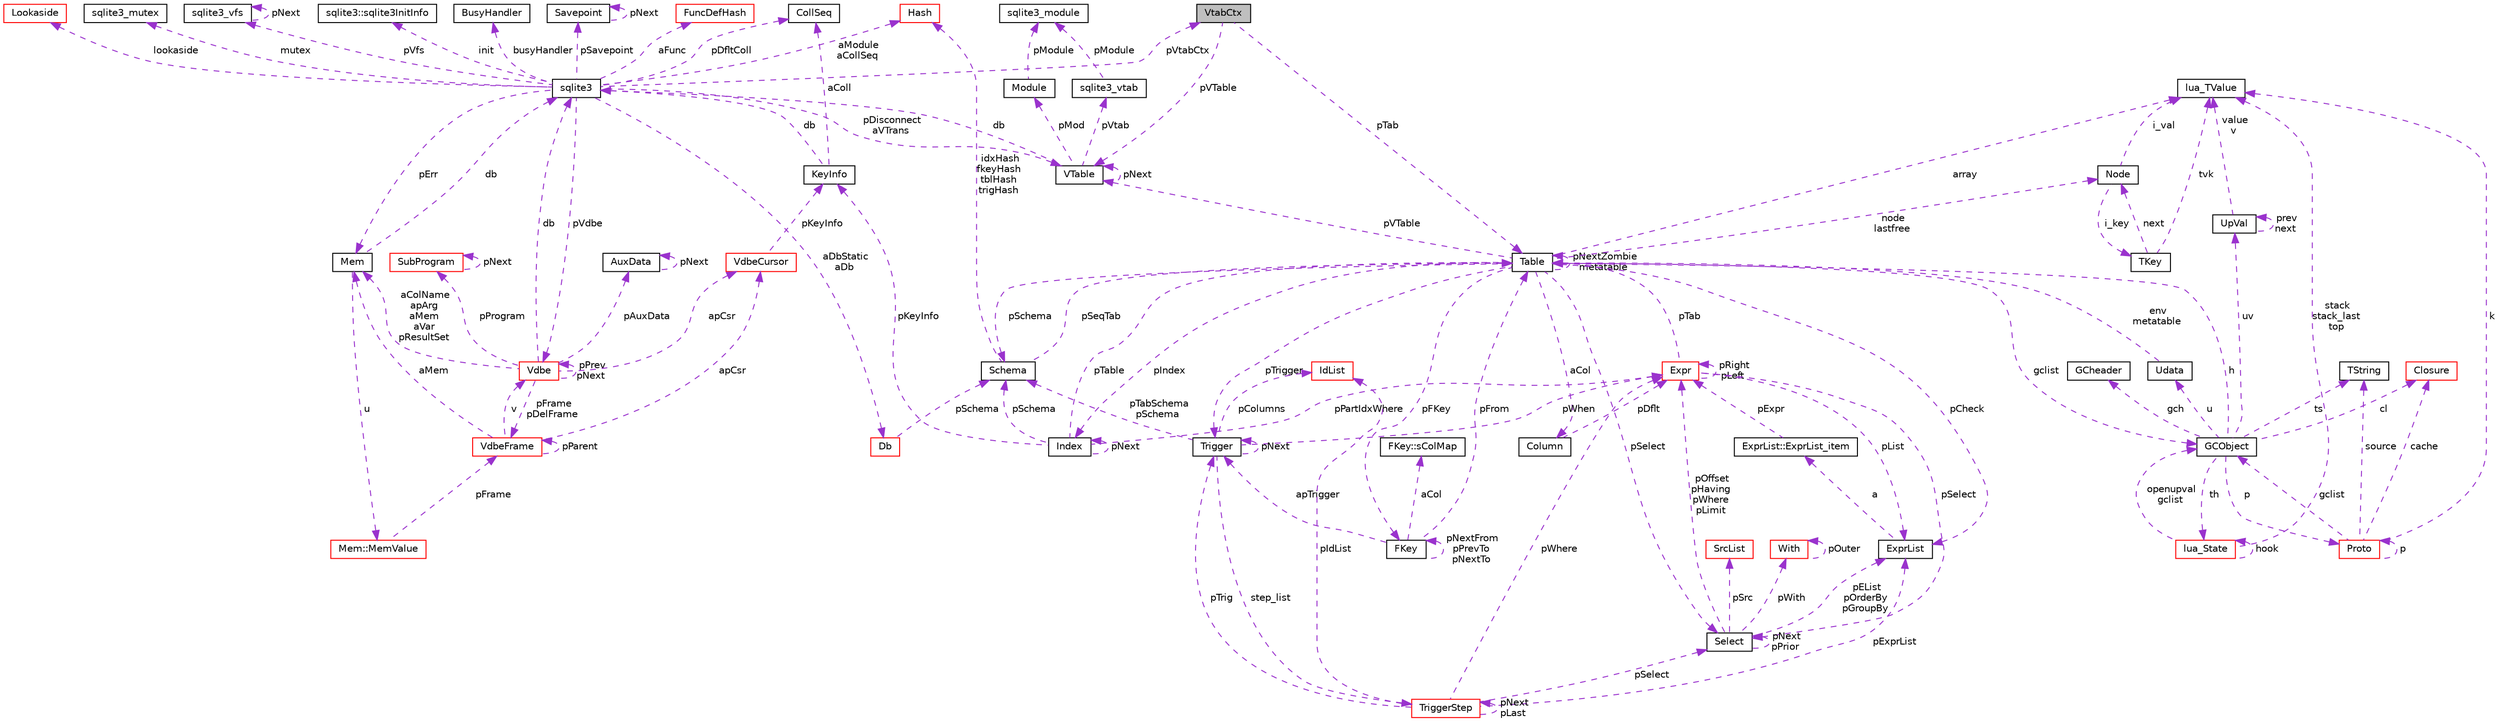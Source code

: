 digraph "VtabCtx"
{
  edge [fontname="Helvetica",fontsize="10",labelfontname="Helvetica",labelfontsize="10"];
  node [fontname="Helvetica",fontsize="10",shape=record];
  Node1 [label="VtabCtx",height=0.2,width=0.4,color="black", fillcolor="grey75", style="filled", fontcolor="black"];
  Node2 -> Node1 [dir="back",color="darkorchid3",fontsize="10",style="dashed",label=" pVTable" ,fontname="Helvetica"];
  Node2 [label="VTable",height=0.2,width=0.4,color="black", fillcolor="white", style="filled",URL="$struct_v_table.html"];
  Node3 -> Node2 [dir="back",color="darkorchid3",fontsize="10",style="dashed",label=" db" ,fontname="Helvetica"];
  Node3 [label="sqlite3",height=0.2,width=0.4,color="black", fillcolor="white", style="filled",URL="$structsqlite3.html"];
  Node4 -> Node3 [dir="back",color="darkorchid3",fontsize="10",style="dashed",label=" pErr" ,fontname="Helvetica"];
  Node4 [label="Mem",height=0.2,width=0.4,color="black", fillcolor="white", style="filled",URL="$struct_mem.html"];
  Node5 -> Node4 [dir="back",color="darkorchid3",fontsize="10",style="dashed",label=" u" ,fontname="Helvetica"];
  Node5 [label="Mem::MemValue",height=0.2,width=0.4,color="red", fillcolor="white", style="filled",URL="$union_mem_1_1_mem_value.html"];
  Node6 -> Node5 [dir="back",color="darkorchid3",fontsize="10",style="dashed",label=" pFrame" ,fontname="Helvetica"];
  Node6 [label="VdbeFrame",height=0.2,width=0.4,color="red", fillcolor="white", style="filled",URL="$struct_vdbe_frame.html"];
  Node4 -> Node6 [dir="back",color="darkorchid3",fontsize="10",style="dashed",label=" aMem" ,fontname="Helvetica"];
  Node7 -> Node6 [dir="back",color="darkorchid3",fontsize="10",style="dashed",label=" v" ,fontname="Helvetica"];
  Node7 [label="Vdbe",height=0.2,width=0.4,color="red", fillcolor="white", style="filled",URL="$struct_vdbe.html"];
  Node7 -> Node7 [dir="back",color="darkorchid3",fontsize="10",style="dashed",label=" pPrev\npNext" ,fontname="Helvetica"];
  Node4 -> Node7 [dir="back",color="darkorchid3",fontsize="10",style="dashed",label=" aColName\napArg\naMem\naVar\npResultSet" ,fontname="Helvetica"];
  Node3 -> Node7 [dir="back",color="darkorchid3",fontsize="10",style="dashed",label=" db" ,fontname="Helvetica"];
  Node6 -> Node7 [dir="back",color="darkorchid3",fontsize="10",style="dashed",label=" pFrame\npDelFrame" ,fontname="Helvetica"];
  Node8 -> Node7 [dir="back",color="darkorchid3",fontsize="10",style="dashed",label=" pAuxData" ,fontname="Helvetica"];
  Node8 [label="AuxData",height=0.2,width=0.4,color="black", fillcolor="white", style="filled",URL="$struct_aux_data.html"];
  Node8 -> Node8 [dir="back",color="darkorchid3",fontsize="10",style="dashed",label=" pNext" ,fontname="Helvetica"];
  Node9 -> Node7 [dir="back",color="darkorchid3",fontsize="10",style="dashed",label=" pProgram" ,fontname="Helvetica"];
  Node9 [label="SubProgram",height=0.2,width=0.4,color="red", fillcolor="white", style="filled",URL="$struct_sub_program.html"];
  Node9 -> Node9 [dir="back",color="darkorchid3",fontsize="10",style="dashed",label=" pNext" ,fontname="Helvetica"];
  Node10 -> Node7 [dir="back",color="darkorchid3",fontsize="10",style="dashed",label=" apCsr" ,fontname="Helvetica"];
  Node10 [label="VdbeCursor",height=0.2,width=0.4,color="red", fillcolor="white", style="filled",URL="$struct_vdbe_cursor.html"];
  Node11 -> Node10 [dir="back",color="darkorchid3",fontsize="10",style="dashed",label=" pKeyInfo" ,fontname="Helvetica"];
  Node11 [label="KeyInfo",height=0.2,width=0.4,color="black", fillcolor="white", style="filled",URL="$struct_key_info.html"];
  Node3 -> Node11 [dir="back",color="darkorchid3",fontsize="10",style="dashed",label=" db" ,fontname="Helvetica"];
  Node12 -> Node11 [dir="back",color="darkorchid3",fontsize="10",style="dashed",label=" aColl" ,fontname="Helvetica"];
  Node12 [label="CollSeq",height=0.2,width=0.4,color="black", fillcolor="white", style="filled",URL="$struct_coll_seq.html"];
  Node6 -> Node6 [dir="back",color="darkorchid3",fontsize="10",style="dashed",label=" pParent" ,fontname="Helvetica"];
  Node10 -> Node6 [dir="back",color="darkorchid3",fontsize="10",style="dashed",label=" apCsr" ,fontname="Helvetica"];
  Node3 -> Node4 [dir="back",color="darkorchid3",fontsize="10",style="dashed",label=" db" ,fontname="Helvetica"];
  Node7 -> Node3 [dir="back",color="darkorchid3",fontsize="10",style="dashed",label=" pVdbe" ,fontname="Helvetica"];
  Node13 -> Node3 [dir="back",color="darkorchid3",fontsize="10",style="dashed",label=" pSavepoint" ,fontname="Helvetica"];
  Node13 [label="Savepoint",height=0.2,width=0.4,color="black", fillcolor="white", style="filled",URL="$struct_savepoint.html"];
  Node13 -> Node13 [dir="back",color="darkorchid3",fontsize="10",style="dashed",label=" pNext" ,fontname="Helvetica"];
  Node14 -> Node3 [dir="back",color="darkorchid3",fontsize="10",style="dashed",label=" aFunc" ,fontname="Helvetica"];
  Node14 [label="FuncDefHash",height=0.2,width=0.4,color="red", fillcolor="white", style="filled",URL="$struct_func_def_hash.html"];
  Node15 -> Node3 [dir="back",color="darkorchid3",fontsize="10",style="dashed",label=" lookaside" ,fontname="Helvetica"];
  Node15 [label="Lookaside",height=0.2,width=0.4,color="red", fillcolor="white", style="filled",URL="$struct_lookaside.html"];
  Node16 -> Node3 [dir="back",color="darkorchid3",fontsize="10",style="dashed",label=" mutex" ,fontname="Helvetica"];
  Node16 [label="sqlite3_mutex",height=0.2,width=0.4,color="black", fillcolor="white", style="filled",URL="$structsqlite3__mutex.html"];
  Node17 -> Node3 [dir="back",color="darkorchid3",fontsize="10",style="dashed",label=" pVfs" ,fontname="Helvetica"];
  Node17 [label="sqlite3_vfs",height=0.2,width=0.4,color="black", fillcolor="white", style="filled",URL="$structsqlite3__vfs.html"];
  Node17 -> Node17 [dir="back",color="darkorchid3",fontsize="10",style="dashed",label=" pNext" ,fontname="Helvetica"];
  Node18 -> Node3 [dir="back",color="darkorchid3",fontsize="10",style="dashed",label=" init" ,fontname="Helvetica"];
  Node18 [label="sqlite3::sqlite3InitInfo",height=0.2,width=0.4,color="black", fillcolor="white", style="filled",URL="$structsqlite3_1_1sqlite3_init_info.html"];
  Node19 -> Node3 [dir="back",color="darkorchid3",fontsize="10",style="dashed",label=" busyHandler" ,fontname="Helvetica"];
  Node19 [label="BusyHandler",height=0.2,width=0.4,color="black", fillcolor="white", style="filled",URL="$struct_busy_handler.html"];
  Node1 -> Node3 [dir="back",color="darkorchid3",fontsize="10",style="dashed",label=" pVtabCtx" ,fontname="Helvetica"];
  Node12 -> Node3 [dir="back",color="darkorchid3",fontsize="10",style="dashed",label=" pDfltColl" ,fontname="Helvetica"];
  Node2 -> Node3 [dir="back",color="darkorchid3",fontsize="10",style="dashed",label=" pDisconnect\naVTrans" ,fontname="Helvetica"];
  Node20 -> Node3 [dir="back",color="darkorchid3",fontsize="10",style="dashed",label=" aDbStatic\naDb" ,fontname="Helvetica"];
  Node20 [label="Db",height=0.2,width=0.4,color="red", fillcolor="white", style="filled",URL="$struct_db.html"];
  Node21 -> Node20 [dir="back",color="darkorchid3",fontsize="10",style="dashed",label=" pSchema" ,fontname="Helvetica"];
  Node21 [label="Schema",height=0.2,width=0.4,color="black", fillcolor="white", style="filled",URL="$struct_schema.html"];
  Node22 -> Node21 [dir="back",color="darkorchid3",fontsize="10",style="dashed",label=" pSeqTab" ,fontname="Helvetica"];
  Node22 [label="Table",height=0.2,width=0.4,color="black", fillcolor="white", style="filled",URL="$struct_table.html"];
  Node23 -> Node22 [dir="back",color="darkorchid3",fontsize="10",style="dashed",label=" node\nlastfree" ,fontname="Helvetica"];
  Node23 [label="Node",height=0.2,width=0.4,color="black", fillcolor="white", style="filled",URL="$struct_node.html"];
  Node24 -> Node23 [dir="back",color="darkorchid3",fontsize="10",style="dashed",label=" i_val" ,fontname="Helvetica"];
  Node24 [label="lua_TValue",height=0.2,width=0.4,color="black", fillcolor="white", style="filled",URL="$structlua___t_value.html"];
  Node25 -> Node23 [dir="back",color="darkorchid3",fontsize="10",style="dashed",label=" i_key" ,fontname="Helvetica"];
  Node25 [label="TKey",height=0.2,width=0.4,color="black", fillcolor="white", style="filled",URL="$union_t_key.html"];
  Node23 -> Node25 [dir="back",color="darkorchid3",fontsize="10",style="dashed",label=" next" ,fontname="Helvetica"];
  Node24 -> Node25 [dir="back",color="darkorchid3",fontsize="10",style="dashed",label=" tvk" ,fontname="Helvetica"];
  Node21 -> Node22 [dir="back",color="darkorchid3",fontsize="10",style="dashed",label=" pSchema" ,fontname="Helvetica"];
  Node24 -> Node22 [dir="back",color="darkorchid3",fontsize="10",style="dashed",label=" array" ,fontname="Helvetica"];
  Node26 -> Node22 [dir="back",color="darkorchid3",fontsize="10",style="dashed",label=" aCol" ,fontname="Helvetica"];
  Node26 [label="Column",height=0.2,width=0.4,color="black", fillcolor="white", style="filled",URL="$struct_column.html"];
  Node27 -> Node26 [dir="back",color="darkorchid3",fontsize="10",style="dashed",label=" pDflt" ,fontname="Helvetica"];
  Node27 [label="Expr",height=0.2,width=0.4,color="red", fillcolor="white", style="filled",URL="$struct_expr.html"];
  Node27 -> Node27 [dir="back",color="darkorchid3",fontsize="10",style="dashed",label=" pRight\npLeft" ,fontname="Helvetica"];
  Node22 -> Node27 [dir="back",color="darkorchid3",fontsize="10",style="dashed",label=" pTab" ,fontname="Helvetica"];
  Node28 -> Node27 [dir="back",color="darkorchid3",fontsize="10",style="dashed",label=" pSelect" ,fontname="Helvetica"];
  Node28 [label="Select",height=0.2,width=0.4,color="black", fillcolor="white", style="filled",URL="$struct_select.html"];
  Node27 -> Node28 [dir="back",color="darkorchid3",fontsize="10",style="dashed",label=" pOffset\npHaving\npWhere\npLimit" ,fontname="Helvetica"];
  Node29 -> Node28 [dir="back",color="darkorchid3",fontsize="10",style="dashed",label=" pWith" ,fontname="Helvetica"];
  Node29 [label="With",height=0.2,width=0.4,color="red", fillcolor="white", style="filled",URL="$struct_with.html"];
  Node29 -> Node29 [dir="back",color="darkorchid3",fontsize="10",style="dashed",label=" pOuter" ,fontname="Helvetica"];
  Node28 -> Node28 [dir="back",color="darkorchid3",fontsize="10",style="dashed",label=" pNext\npPrior" ,fontname="Helvetica"];
  Node30 -> Node28 [dir="back",color="darkorchid3",fontsize="10",style="dashed",label=" pSrc" ,fontname="Helvetica"];
  Node30 [label="SrcList",height=0.2,width=0.4,color="red", fillcolor="white", style="filled",URL="$struct_src_list.html"];
  Node31 -> Node28 [dir="back",color="darkorchid3",fontsize="10",style="dashed",label=" pEList\npOrderBy\npGroupBy" ,fontname="Helvetica"];
  Node31 [label="ExprList",height=0.2,width=0.4,color="black", fillcolor="white", style="filled",URL="$struct_expr_list.html"];
  Node32 -> Node31 [dir="back",color="darkorchid3",fontsize="10",style="dashed",label=" a" ,fontname="Helvetica"];
  Node32 [label="ExprList::ExprList_item",height=0.2,width=0.4,color="black", fillcolor="white", style="filled",URL="$struct_expr_list_1_1_expr_list__item.html"];
  Node27 -> Node32 [dir="back",color="darkorchid3",fontsize="10",style="dashed",label=" pExpr" ,fontname="Helvetica"];
  Node31 -> Node27 [dir="back",color="darkorchid3",fontsize="10",style="dashed",label=" pList" ,fontname="Helvetica"];
  Node33 -> Node22 [dir="back",color="darkorchid3",fontsize="10",style="dashed",label=" pFKey" ,fontname="Helvetica"];
  Node33 [label="FKey",height=0.2,width=0.4,color="black", fillcolor="white", style="filled",URL="$struct_f_key.html"];
  Node34 -> Node33 [dir="back",color="darkorchid3",fontsize="10",style="dashed",label=" aCol" ,fontname="Helvetica"];
  Node34 [label="FKey::sColMap",height=0.2,width=0.4,color="black", fillcolor="white", style="filled",URL="$struct_f_key_1_1s_col_map.html"];
  Node33 -> Node33 [dir="back",color="darkorchid3",fontsize="10",style="dashed",label=" pNextFrom\npPrevTo\npNextTo" ,fontname="Helvetica"];
  Node22 -> Node33 [dir="back",color="darkorchid3",fontsize="10",style="dashed",label=" pFrom" ,fontname="Helvetica"];
  Node35 -> Node33 [dir="back",color="darkorchid3",fontsize="10",style="dashed",label=" apTrigger" ,fontname="Helvetica"];
  Node35 [label="Trigger",height=0.2,width=0.4,color="black", fillcolor="white", style="filled",URL="$struct_trigger.html"];
  Node36 -> Node35 [dir="back",color="darkorchid3",fontsize="10",style="dashed",label=" step_list" ,fontname="Helvetica"];
  Node36 [label="TriggerStep",height=0.2,width=0.4,color="red", fillcolor="white", style="filled",URL="$struct_trigger_step.html"];
  Node36 -> Node36 [dir="back",color="darkorchid3",fontsize="10",style="dashed",label=" pNext\npLast" ,fontname="Helvetica"];
  Node27 -> Node36 [dir="back",color="darkorchid3",fontsize="10",style="dashed",label=" pWhere" ,fontname="Helvetica"];
  Node37 -> Node36 [dir="back",color="darkorchid3",fontsize="10",style="dashed",label=" pIdList" ,fontname="Helvetica"];
  Node37 [label="IdList",height=0.2,width=0.4,color="red", fillcolor="white", style="filled",URL="$struct_id_list.html"];
  Node28 -> Node36 [dir="back",color="darkorchid3",fontsize="10",style="dashed",label=" pSelect" ,fontname="Helvetica"];
  Node35 -> Node36 [dir="back",color="darkorchid3",fontsize="10",style="dashed",label=" pTrig" ,fontname="Helvetica"];
  Node31 -> Node36 [dir="back",color="darkorchid3",fontsize="10",style="dashed",label=" pExprList" ,fontname="Helvetica"];
  Node21 -> Node35 [dir="back",color="darkorchid3",fontsize="10",style="dashed",label=" pTabSchema\npSchema" ,fontname="Helvetica"];
  Node27 -> Node35 [dir="back",color="darkorchid3",fontsize="10",style="dashed",label=" pWhen" ,fontname="Helvetica"];
  Node37 -> Node35 [dir="back",color="darkorchid3",fontsize="10",style="dashed",label=" pColumns" ,fontname="Helvetica"];
  Node35 -> Node35 [dir="back",color="darkorchid3",fontsize="10",style="dashed",label=" pNext" ,fontname="Helvetica"];
  Node2 -> Node22 [dir="back",color="darkorchid3",fontsize="10",style="dashed",label=" pVTable" ,fontname="Helvetica"];
  Node22 -> Node22 [dir="back",color="darkorchid3",fontsize="10",style="dashed",label=" pNextZombie\nmetatable" ,fontname="Helvetica"];
  Node35 -> Node22 [dir="back",color="darkorchid3",fontsize="10",style="dashed",label=" pTrigger" ,fontname="Helvetica"];
  Node28 -> Node22 [dir="back",color="darkorchid3",fontsize="10",style="dashed",label=" pSelect" ,fontname="Helvetica"];
  Node38 -> Node22 [dir="back",color="darkorchid3",fontsize="10",style="dashed",label=" gclist" ,fontname="Helvetica"];
  Node38 [label="GCObject",height=0.2,width=0.4,color="black", fillcolor="white", style="filled",URL="$union_g_c_object.html"];
  Node39 -> Node38 [dir="back",color="darkorchid3",fontsize="10",style="dashed",label=" uv" ,fontname="Helvetica"];
  Node39 [label="UpVal",height=0.2,width=0.4,color="black", fillcolor="white", style="filled",URL="$struct_up_val.html"];
  Node39 -> Node39 [dir="back",color="darkorchid3",fontsize="10",style="dashed",label=" prev\nnext" ,fontname="Helvetica"];
  Node24 -> Node39 [dir="back",color="darkorchid3",fontsize="10",style="dashed",label=" value\nv" ,fontname="Helvetica"];
  Node40 -> Node38 [dir="back",color="darkorchid3",fontsize="10",style="dashed",label=" p" ,fontname="Helvetica"];
  Node40 [label="Proto",height=0.2,width=0.4,color="red", fillcolor="white", style="filled",URL="$struct_proto.html"];
  Node24 -> Node40 [dir="back",color="darkorchid3",fontsize="10",style="dashed",label=" k" ,fontname="Helvetica"];
  Node40 -> Node40 [dir="back",color="darkorchid3",fontsize="10",style="dashed",label=" p" ,fontname="Helvetica"];
  Node41 -> Node40 [dir="back",color="darkorchid3",fontsize="10",style="dashed",label=" source" ,fontname="Helvetica"];
  Node41 [label="TString",height=0.2,width=0.4,color="black", fillcolor="white", style="filled",URL="$union_t_string.html"];
  Node42 -> Node40 [dir="back",color="darkorchid3",fontsize="10",style="dashed",label=" cache" ,fontname="Helvetica"];
  Node42 [label="Closure",height=0.2,width=0.4,color="red", fillcolor="white", style="filled",URL="$union_closure.html"];
  Node38 -> Node40 [dir="back",color="darkorchid3",fontsize="10",style="dashed",label=" gclist" ,fontname="Helvetica"];
  Node41 -> Node38 [dir="back",color="darkorchid3",fontsize="10",style="dashed",label=" ts" ,fontname="Helvetica"];
  Node42 -> Node38 [dir="back",color="darkorchid3",fontsize="10",style="dashed",label=" cl" ,fontname="Helvetica"];
  Node43 -> Node38 [dir="back",color="darkorchid3",fontsize="10",style="dashed",label=" gch" ,fontname="Helvetica"];
  Node43 [label="GCheader",height=0.2,width=0.4,color="black", fillcolor="white", style="filled",URL="$struct_g_cheader.html"];
  Node22 -> Node38 [dir="back",color="darkorchid3",fontsize="10",style="dashed",label=" h" ,fontname="Helvetica"];
  Node44 -> Node38 [dir="back",color="darkorchid3",fontsize="10",style="dashed",label=" u" ,fontname="Helvetica"];
  Node44 [label="Udata",height=0.2,width=0.4,color="black", fillcolor="white", style="filled",URL="$union_udata.html"];
  Node22 -> Node44 [dir="back",color="darkorchid3",fontsize="10",style="dashed",label=" env\nmetatable" ,fontname="Helvetica"];
  Node45 -> Node38 [dir="back",color="darkorchid3",fontsize="10",style="dashed",label=" th" ,fontname="Helvetica"];
  Node45 [label="lua_State",height=0.2,width=0.4,color="red", fillcolor="white", style="filled",URL="$structlua___state.html"];
  Node24 -> Node45 [dir="back",color="darkorchid3",fontsize="10",style="dashed",label=" stack\nstack_last\ntop" ,fontname="Helvetica"];
  Node38 -> Node45 [dir="back",color="darkorchid3",fontsize="10",style="dashed",label=" openupval\ngclist" ,fontname="Helvetica"];
  Node45 -> Node45 [dir="back",color="darkorchid3",fontsize="10",style="dashed",label=" hook" ,fontname="Helvetica"];
  Node31 -> Node22 [dir="back",color="darkorchid3",fontsize="10",style="dashed",label=" pCheck" ,fontname="Helvetica"];
  Node46 -> Node22 [dir="back",color="darkorchid3",fontsize="10",style="dashed",label=" pIndex" ,fontname="Helvetica"];
  Node46 [label="Index",height=0.2,width=0.4,color="black", fillcolor="white", style="filled",URL="$struct_index.html"];
  Node21 -> Node46 [dir="back",color="darkorchid3",fontsize="10",style="dashed",label=" pSchema" ,fontname="Helvetica"];
  Node27 -> Node46 [dir="back",color="darkorchid3",fontsize="10",style="dashed",label=" pPartIdxWhere" ,fontname="Helvetica"];
  Node22 -> Node46 [dir="back",color="darkorchid3",fontsize="10",style="dashed",label=" pTable" ,fontname="Helvetica"];
  Node11 -> Node46 [dir="back",color="darkorchid3",fontsize="10",style="dashed",label=" pKeyInfo" ,fontname="Helvetica"];
  Node46 -> Node46 [dir="back",color="darkorchid3",fontsize="10",style="dashed",label=" pNext" ,fontname="Helvetica"];
  Node47 -> Node21 [dir="back",color="darkorchid3",fontsize="10",style="dashed",label=" idxHash\nfkeyHash\ntblHash\ntrigHash" ,fontname="Helvetica"];
  Node47 [label="Hash",height=0.2,width=0.4,color="red", fillcolor="white", style="filled",URL="$struct_hash.html"];
  Node47 -> Node3 [dir="back",color="darkorchid3",fontsize="10",style="dashed",label=" aModule\naCollSeq" ,fontname="Helvetica"];
  Node2 -> Node2 [dir="back",color="darkorchid3",fontsize="10",style="dashed",label=" pNext" ,fontname="Helvetica"];
  Node48 -> Node2 [dir="back",color="darkorchid3",fontsize="10",style="dashed",label=" pMod" ,fontname="Helvetica"];
  Node48 [label="Module",height=0.2,width=0.4,color="black", fillcolor="white", style="filled",URL="$struct_module.html"];
  Node49 -> Node48 [dir="back",color="darkorchid3",fontsize="10",style="dashed",label=" pModule" ,fontname="Helvetica"];
  Node49 [label="sqlite3_module",height=0.2,width=0.4,color="black", fillcolor="white", style="filled",URL="$structsqlite3__module.html"];
  Node50 -> Node2 [dir="back",color="darkorchid3",fontsize="10",style="dashed",label=" pVtab" ,fontname="Helvetica"];
  Node50 [label="sqlite3_vtab",height=0.2,width=0.4,color="black", fillcolor="white", style="filled",URL="$structsqlite3__vtab.html"];
  Node49 -> Node50 [dir="back",color="darkorchid3",fontsize="10",style="dashed",label=" pModule" ,fontname="Helvetica"];
  Node22 -> Node1 [dir="back",color="darkorchid3",fontsize="10",style="dashed",label=" pTab" ,fontname="Helvetica"];
}
